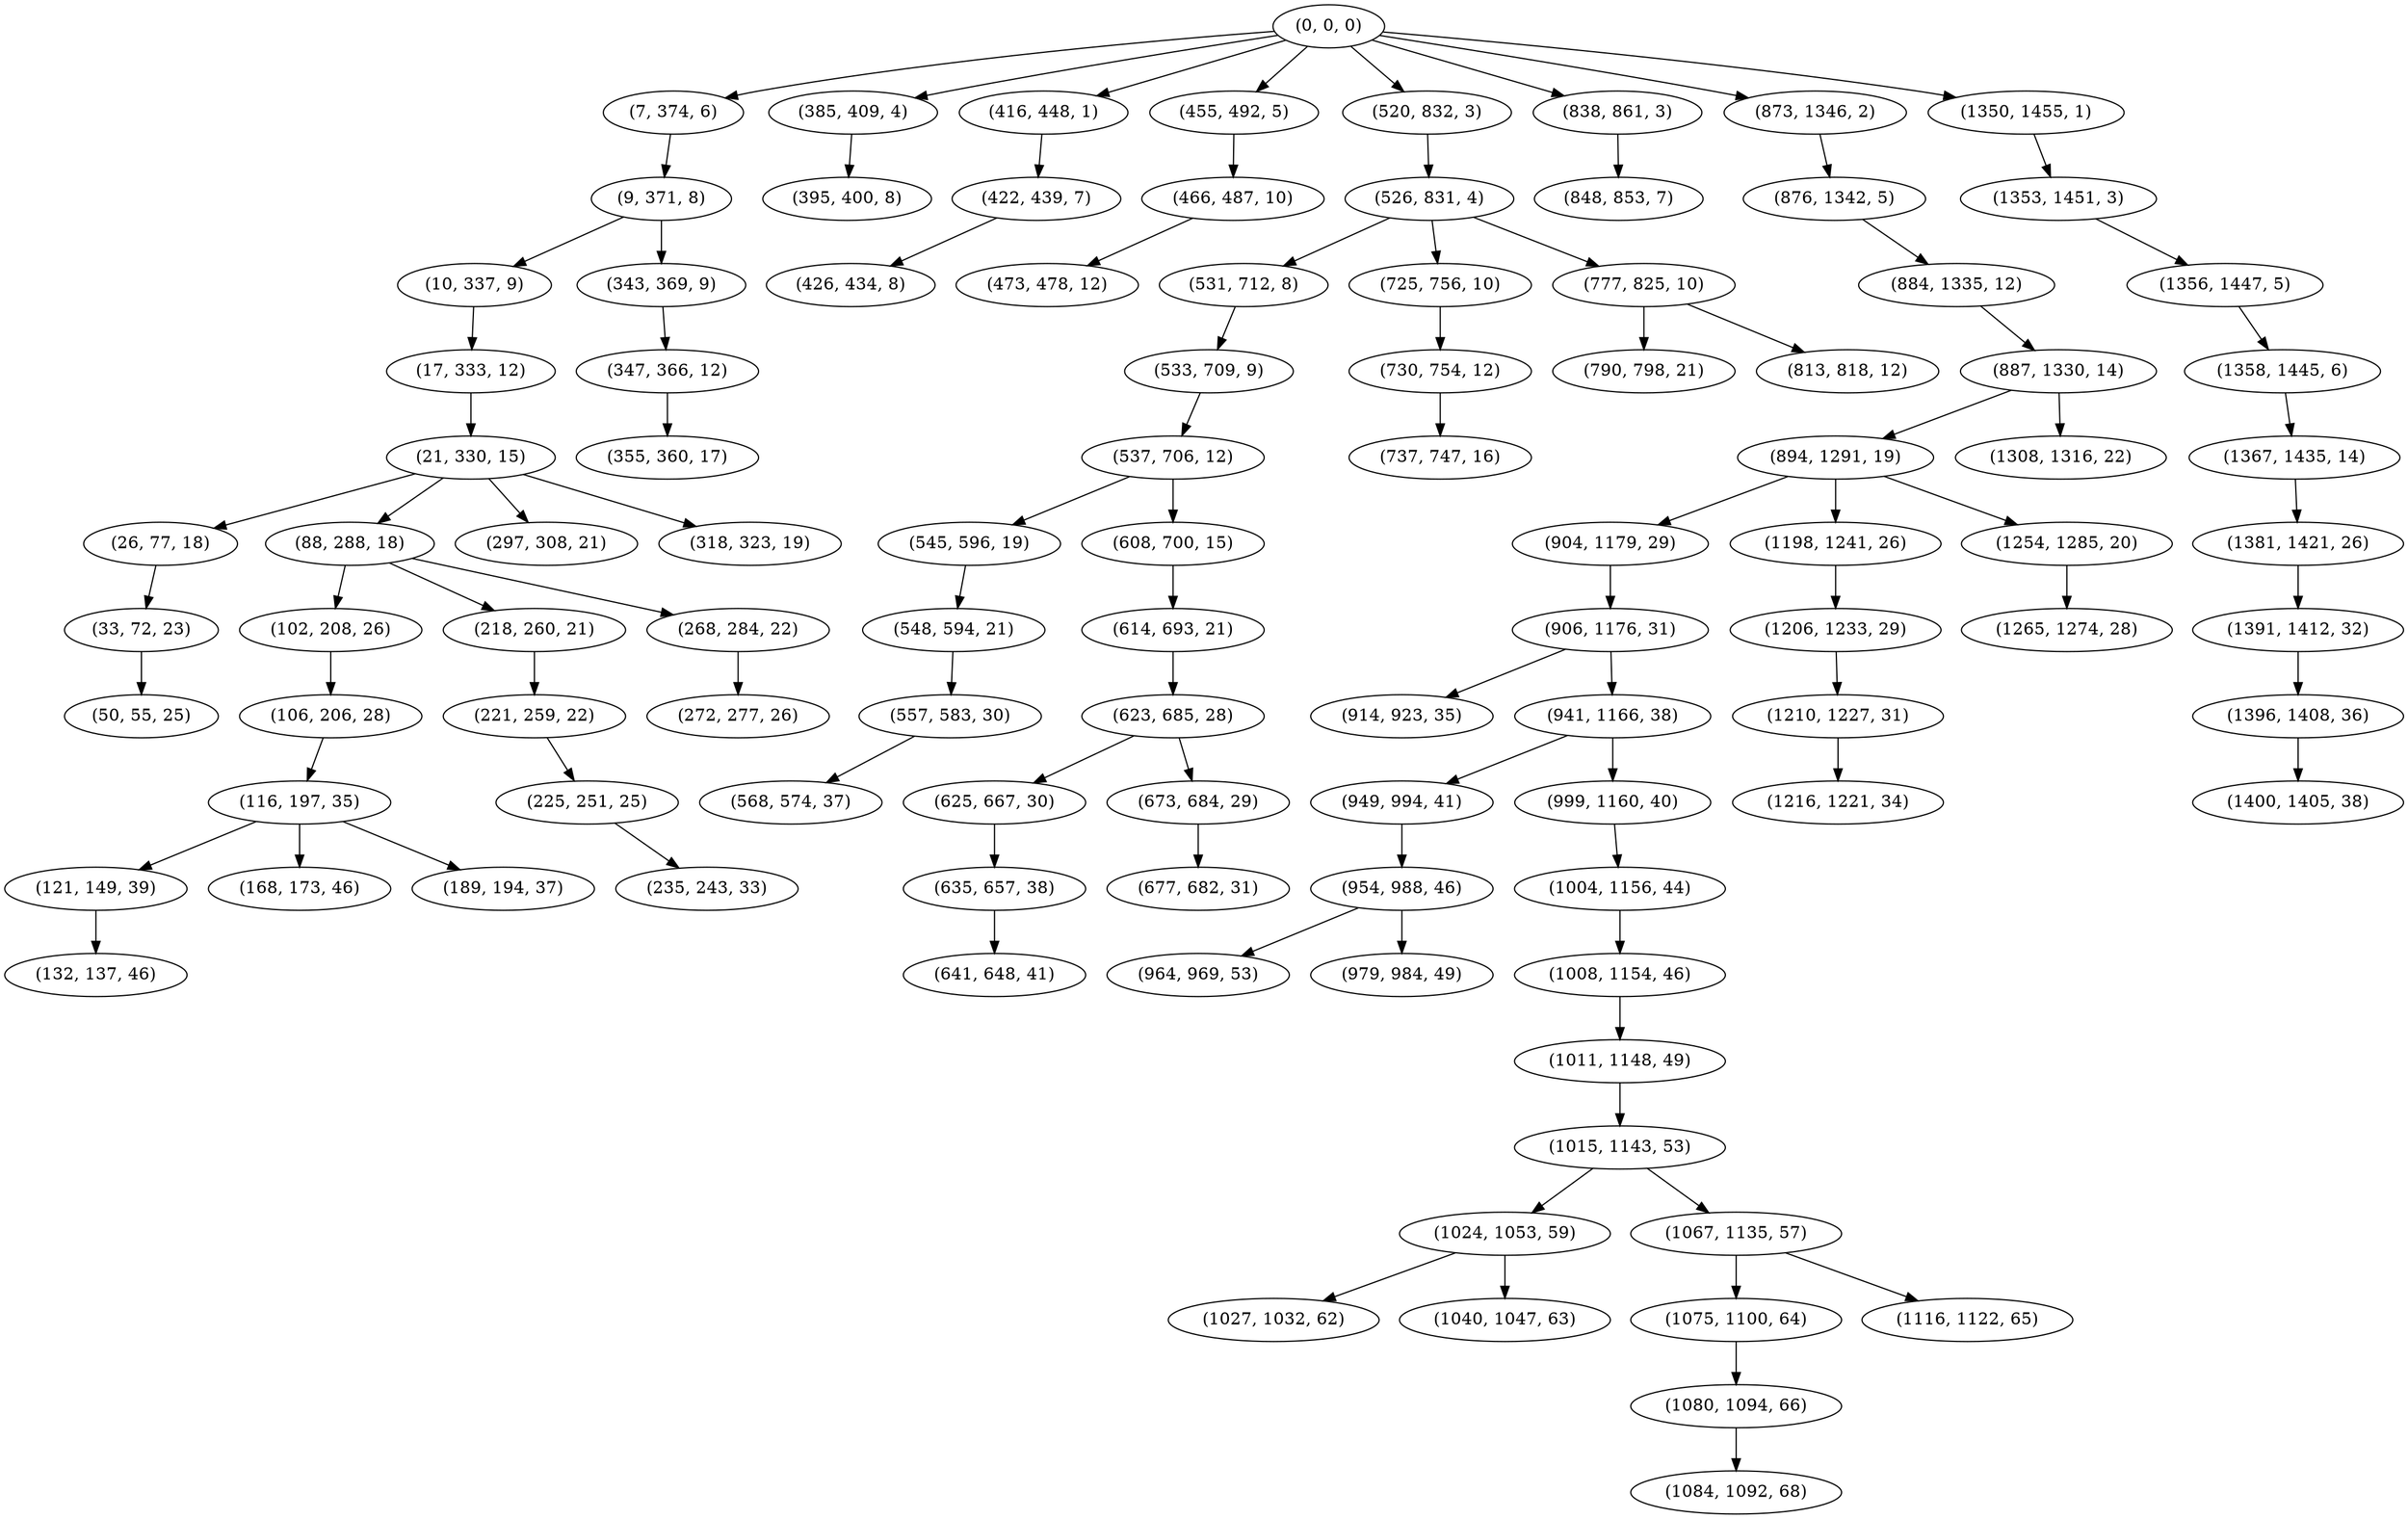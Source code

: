 digraph tree {
    "(0, 0, 0)";
    "(7, 374, 6)";
    "(9, 371, 8)";
    "(10, 337, 9)";
    "(17, 333, 12)";
    "(21, 330, 15)";
    "(26, 77, 18)";
    "(33, 72, 23)";
    "(50, 55, 25)";
    "(88, 288, 18)";
    "(102, 208, 26)";
    "(106, 206, 28)";
    "(116, 197, 35)";
    "(121, 149, 39)";
    "(132, 137, 46)";
    "(168, 173, 46)";
    "(189, 194, 37)";
    "(218, 260, 21)";
    "(221, 259, 22)";
    "(225, 251, 25)";
    "(235, 243, 33)";
    "(268, 284, 22)";
    "(272, 277, 26)";
    "(297, 308, 21)";
    "(318, 323, 19)";
    "(343, 369, 9)";
    "(347, 366, 12)";
    "(355, 360, 17)";
    "(385, 409, 4)";
    "(395, 400, 8)";
    "(416, 448, 1)";
    "(422, 439, 7)";
    "(426, 434, 8)";
    "(455, 492, 5)";
    "(466, 487, 10)";
    "(473, 478, 12)";
    "(520, 832, 3)";
    "(526, 831, 4)";
    "(531, 712, 8)";
    "(533, 709, 9)";
    "(537, 706, 12)";
    "(545, 596, 19)";
    "(548, 594, 21)";
    "(557, 583, 30)";
    "(568, 574, 37)";
    "(608, 700, 15)";
    "(614, 693, 21)";
    "(623, 685, 28)";
    "(625, 667, 30)";
    "(635, 657, 38)";
    "(641, 648, 41)";
    "(673, 684, 29)";
    "(677, 682, 31)";
    "(725, 756, 10)";
    "(730, 754, 12)";
    "(737, 747, 16)";
    "(777, 825, 10)";
    "(790, 798, 21)";
    "(813, 818, 12)";
    "(838, 861, 3)";
    "(848, 853, 7)";
    "(873, 1346, 2)";
    "(876, 1342, 5)";
    "(884, 1335, 12)";
    "(887, 1330, 14)";
    "(894, 1291, 19)";
    "(904, 1179, 29)";
    "(906, 1176, 31)";
    "(914, 923, 35)";
    "(941, 1166, 38)";
    "(949, 994, 41)";
    "(954, 988, 46)";
    "(964, 969, 53)";
    "(979, 984, 49)";
    "(999, 1160, 40)";
    "(1004, 1156, 44)";
    "(1008, 1154, 46)";
    "(1011, 1148, 49)";
    "(1015, 1143, 53)";
    "(1024, 1053, 59)";
    "(1027, 1032, 62)";
    "(1040, 1047, 63)";
    "(1067, 1135, 57)";
    "(1075, 1100, 64)";
    "(1080, 1094, 66)";
    "(1084, 1092, 68)";
    "(1116, 1122, 65)";
    "(1198, 1241, 26)";
    "(1206, 1233, 29)";
    "(1210, 1227, 31)";
    "(1216, 1221, 34)";
    "(1254, 1285, 20)";
    "(1265, 1274, 28)";
    "(1308, 1316, 22)";
    "(1350, 1455, 1)";
    "(1353, 1451, 3)";
    "(1356, 1447, 5)";
    "(1358, 1445, 6)";
    "(1367, 1435, 14)";
    "(1381, 1421, 26)";
    "(1391, 1412, 32)";
    "(1396, 1408, 36)";
    "(1400, 1405, 38)";
    "(0, 0, 0)" -> "(7, 374, 6)";
    "(0, 0, 0)" -> "(385, 409, 4)";
    "(0, 0, 0)" -> "(416, 448, 1)";
    "(0, 0, 0)" -> "(455, 492, 5)";
    "(0, 0, 0)" -> "(520, 832, 3)";
    "(0, 0, 0)" -> "(838, 861, 3)";
    "(0, 0, 0)" -> "(873, 1346, 2)";
    "(0, 0, 0)" -> "(1350, 1455, 1)";
    "(7, 374, 6)" -> "(9, 371, 8)";
    "(9, 371, 8)" -> "(10, 337, 9)";
    "(9, 371, 8)" -> "(343, 369, 9)";
    "(10, 337, 9)" -> "(17, 333, 12)";
    "(17, 333, 12)" -> "(21, 330, 15)";
    "(21, 330, 15)" -> "(26, 77, 18)";
    "(21, 330, 15)" -> "(88, 288, 18)";
    "(21, 330, 15)" -> "(297, 308, 21)";
    "(21, 330, 15)" -> "(318, 323, 19)";
    "(26, 77, 18)" -> "(33, 72, 23)";
    "(33, 72, 23)" -> "(50, 55, 25)";
    "(88, 288, 18)" -> "(102, 208, 26)";
    "(88, 288, 18)" -> "(218, 260, 21)";
    "(88, 288, 18)" -> "(268, 284, 22)";
    "(102, 208, 26)" -> "(106, 206, 28)";
    "(106, 206, 28)" -> "(116, 197, 35)";
    "(116, 197, 35)" -> "(121, 149, 39)";
    "(116, 197, 35)" -> "(168, 173, 46)";
    "(116, 197, 35)" -> "(189, 194, 37)";
    "(121, 149, 39)" -> "(132, 137, 46)";
    "(218, 260, 21)" -> "(221, 259, 22)";
    "(221, 259, 22)" -> "(225, 251, 25)";
    "(225, 251, 25)" -> "(235, 243, 33)";
    "(268, 284, 22)" -> "(272, 277, 26)";
    "(343, 369, 9)" -> "(347, 366, 12)";
    "(347, 366, 12)" -> "(355, 360, 17)";
    "(385, 409, 4)" -> "(395, 400, 8)";
    "(416, 448, 1)" -> "(422, 439, 7)";
    "(422, 439, 7)" -> "(426, 434, 8)";
    "(455, 492, 5)" -> "(466, 487, 10)";
    "(466, 487, 10)" -> "(473, 478, 12)";
    "(520, 832, 3)" -> "(526, 831, 4)";
    "(526, 831, 4)" -> "(531, 712, 8)";
    "(526, 831, 4)" -> "(725, 756, 10)";
    "(526, 831, 4)" -> "(777, 825, 10)";
    "(531, 712, 8)" -> "(533, 709, 9)";
    "(533, 709, 9)" -> "(537, 706, 12)";
    "(537, 706, 12)" -> "(545, 596, 19)";
    "(537, 706, 12)" -> "(608, 700, 15)";
    "(545, 596, 19)" -> "(548, 594, 21)";
    "(548, 594, 21)" -> "(557, 583, 30)";
    "(557, 583, 30)" -> "(568, 574, 37)";
    "(608, 700, 15)" -> "(614, 693, 21)";
    "(614, 693, 21)" -> "(623, 685, 28)";
    "(623, 685, 28)" -> "(625, 667, 30)";
    "(623, 685, 28)" -> "(673, 684, 29)";
    "(625, 667, 30)" -> "(635, 657, 38)";
    "(635, 657, 38)" -> "(641, 648, 41)";
    "(673, 684, 29)" -> "(677, 682, 31)";
    "(725, 756, 10)" -> "(730, 754, 12)";
    "(730, 754, 12)" -> "(737, 747, 16)";
    "(777, 825, 10)" -> "(790, 798, 21)";
    "(777, 825, 10)" -> "(813, 818, 12)";
    "(838, 861, 3)" -> "(848, 853, 7)";
    "(873, 1346, 2)" -> "(876, 1342, 5)";
    "(876, 1342, 5)" -> "(884, 1335, 12)";
    "(884, 1335, 12)" -> "(887, 1330, 14)";
    "(887, 1330, 14)" -> "(894, 1291, 19)";
    "(887, 1330, 14)" -> "(1308, 1316, 22)";
    "(894, 1291, 19)" -> "(904, 1179, 29)";
    "(894, 1291, 19)" -> "(1198, 1241, 26)";
    "(894, 1291, 19)" -> "(1254, 1285, 20)";
    "(904, 1179, 29)" -> "(906, 1176, 31)";
    "(906, 1176, 31)" -> "(914, 923, 35)";
    "(906, 1176, 31)" -> "(941, 1166, 38)";
    "(941, 1166, 38)" -> "(949, 994, 41)";
    "(941, 1166, 38)" -> "(999, 1160, 40)";
    "(949, 994, 41)" -> "(954, 988, 46)";
    "(954, 988, 46)" -> "(964, 969, 53)";
    "(954, 988, 46)" -> "(979, 984, 49)";
    "(999, 1160, 40)" -> "(1004, 1156, 44)";
    "(1004, 1156, 44)" -> "(1008, 1154, 46)";
    "(1008, 1154, 46)" -> "(1011, 1148, 49)";
    "(1011, 1148, 49)" -> "(1015, 1143, 53)";
    "(1015, 1143, 53)" -> "(1024, 1053, 59)";
    "(1015, 1143, 53)" -> "(1067, 1135, 57)";
    "(1024, 1053, 59)" -> "(1027, 1032, 62)";
    "(1024, 1053, 59)" -> "(1040, 1047, 63)";
    "(1067, 1135, 57)" -> "(1075, 1100, 64)";
    "(1067, 1135, 57)" -> "(1116, 1122, 65)";
    "(1075, 1100, 64)" -> "(1080, 1094, 66)";
    "(1080, 1094, 66)" -> "(1084, 1092, 68)";
    "(1198, 1241, 26)" -> "(1206, 1233, 29)";
    "(1206, 1233, 29)" -> "(1210, 1227, 31)";
    "(1210, 1227, 31)" -> "(1216, 1221, 34)";
    "(1254, 1285, 20)" -> "(1265, 1274, 28)";
    "(1350, 1455, 1)" -> "(1353, 1451, 3)";
    "(1353, 1451, 3)" -> "(1356, 1447, 5)";
    "(1356, 1447, 5)" -> "(1358, 1445, 6)";
    "(1358, 1445, 6)" -> "(1367, 1435, 14)";
    "(1367, 1435, 14)" -> "(1381, 1421, 26)";
    "(1381, 1421, 26)" -> "(1391, 1412, 32)";
    "(1391, 1412, 32)" -> "(1396, 1408, 36)";
    "(1396, 1408, 36)" -> "(1400, 1405, 38)";
}
